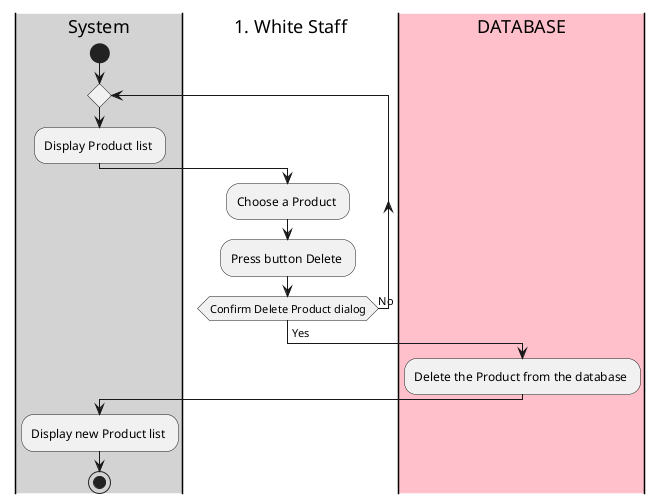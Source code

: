 @startuml

|#lightgray|System|
start
repeat
:Display Product list ;
|#White Staff|
:Choose a Product ;
:Press button Delete ;
repeat while (Confirm Delete Product dialog) is (No) 
-> Yes;
|#pink|DATABASE|
:Delete the Product from the database ; 
|#lightgray|System|
:Display new Product list ;
stop

@enduml
